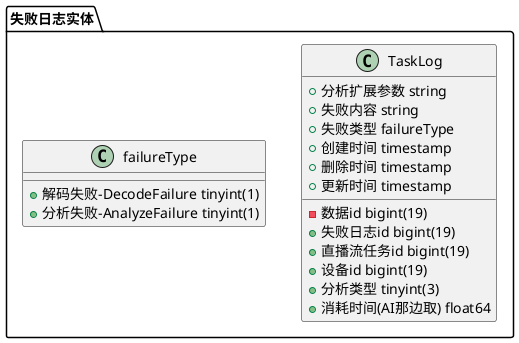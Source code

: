 @startuml
package "失败日志实体"{
    class TaskLog {
      - 数据id bigint(19)
      + 失败日志id bigint(19)
      + 直播流任务id bigint(19)
      + 设备id bigint(19)
      + 分析类型 tinyint(3)
      + 分析扩展参数 string
      + 失败内容 string
      + 消耗时间(AI那边取) float64
      + 失败类型 failureType
      + 创建时间 timestamp
      + 删除时间 timestamp
      + 更新时间 timestamp
    }

    class "failureType" {
      + 解码失败-DecodeFailure tinyint(1)
      + 分析失败-AnalyzeFailure tinyint(1)
    }
}


@enduml